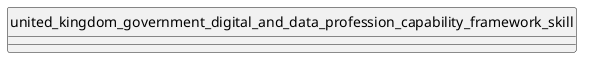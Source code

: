 @startuml uml
skinparam monochrome true
skinparam linetype ortho
hide circle

entity united_kingdom_government_digital_and_data_profession_capability_framework_skill {
}

@enduml

